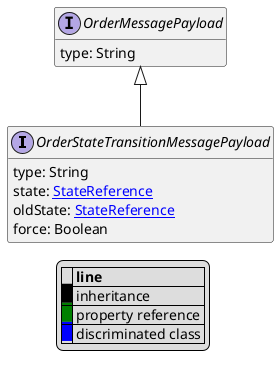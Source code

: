 @startuml

hide empty fields
hide empty methods
legend
|= |= line |
|<back:black>   </back>| inheritance |
|<back:green>   </back>| property reference |
|<back:blue>   </back>| discriminated class |
endlegend
interface OrderStateTransitionMessagePayload [[OrderStateTransitionMessagePayload.svg]] extends OrderMessagePayload {
    type: String
    state: [[StateReference.svg StateReference]]
    oldState: [[StateReference.svg StateReference]]
    force: Boolean
}
interface OrderMessagePayload [[OrderMessagePayload.svg]]  {
    type: String
}





@enduml
